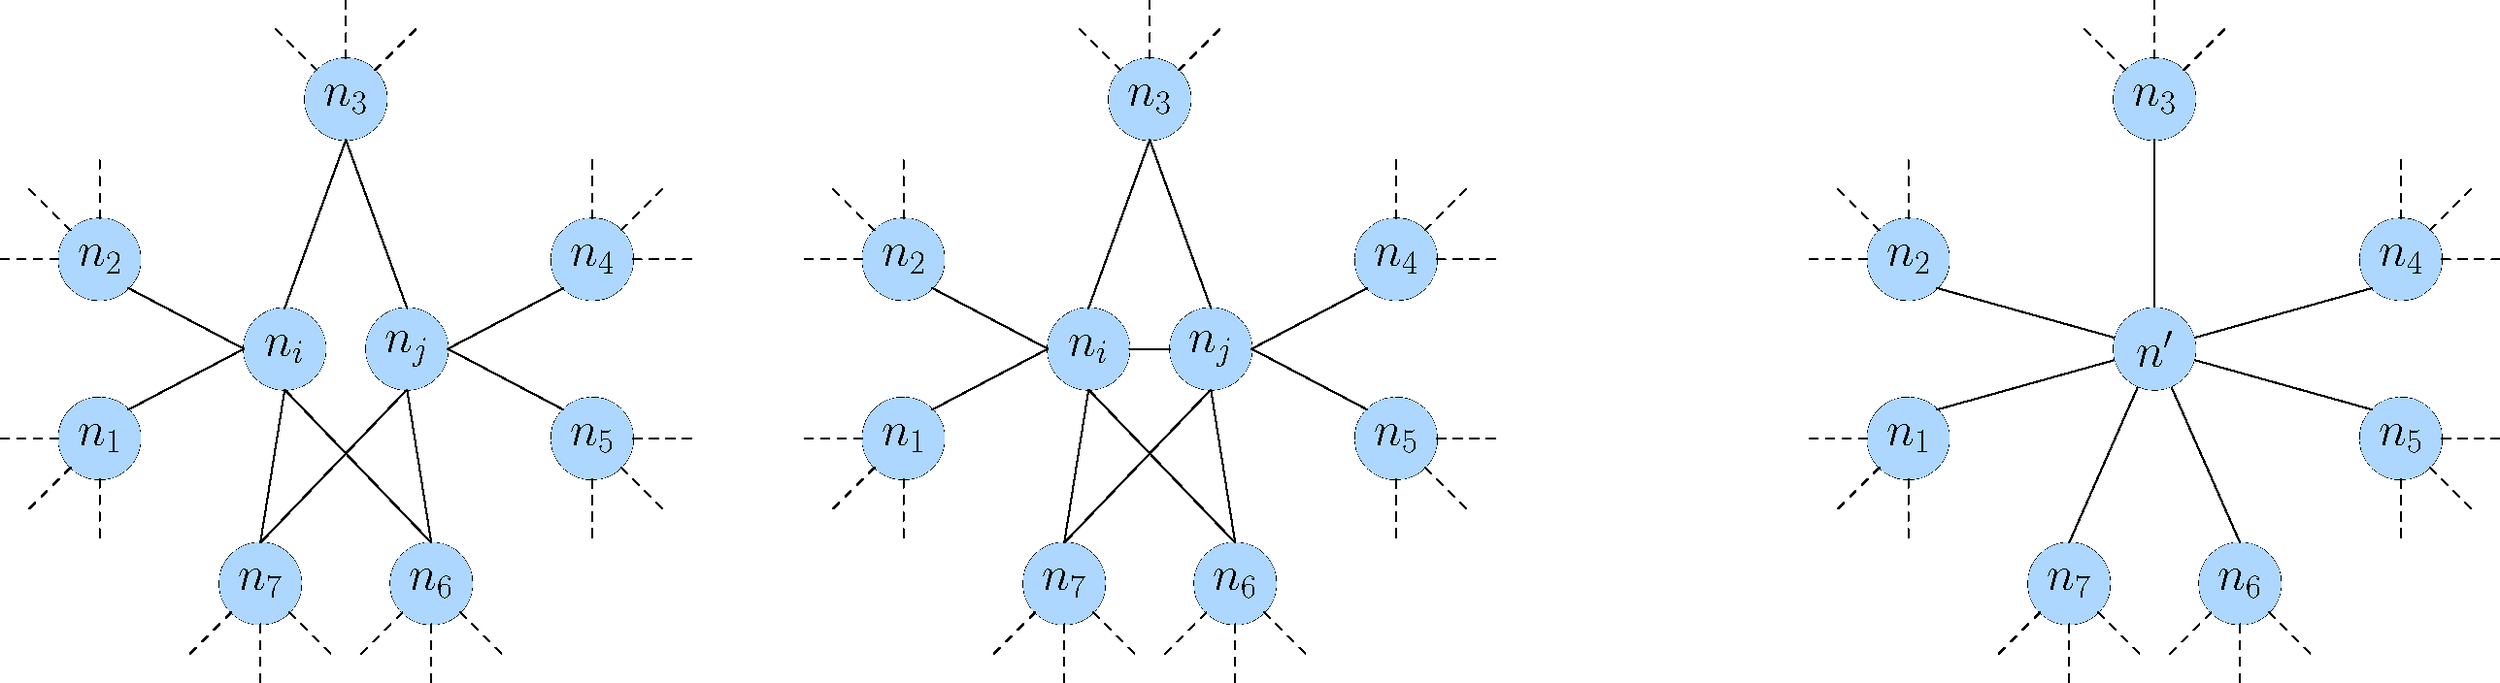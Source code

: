 size(40cm, 0);
unitsize(30, 0);
defaultpen(fontsize(24pt));


real rsize = 0.7;
real shiftUnit = 3;
pen fillblockpen = rgb(156,194,230);
pen notexistpen = dashed;

path getCirclePath(pair pos=(0,0))
{
    path pt_circle = circle(pos, rsize);
    return pt_circle;
}

picture labelNode(path pthNode, string s)
{
    picture pic;
    draw(pic, pthNode);
    fill(pic, pthNode, fillblockpen);
    pair ptCenter = midpoint(point(pthNode, 0)--point(pthNode, size(pthNode)-2));
    label(pic, s, ptCenter);
    return pic;
}

pair getCircleCenter(path pthCircle)
{
    pair ptCenter;
    ptCenter = midpoint(point(pthCircle, 0)--point(pthCircle, size(pthCircle)-2));
    return ptCenter;
}

pair getPointOfCircle(path circlePth, pair dir)
{
    pair ptDst;
    pair ptCenter = getCircleCenter(circlePth);
    //dot(ptCenter, darkblue);
    ptDst = intersectionpoint(circlePth, ptCenter--shift(ptCenter)*dir); 
    return ptDst;
}

picture drawLinesOutSpace(path circlePth, pair dir)
{
    picture pic;
//----------draw lines to out space
    pair ptMid = getPointOfCircle(circlePth, dir);
    pair ptLeft = getPointOfCircle(circlePth, rotate(45)*dir);
    pair ptRight = getPointOfCircle(circlePth, rotate(-45)*dir);

    // dot(ptNjL--ptNjM--ptNjR, red);

    draw(pic, ptMid--shift(ptMid)*dir, dashed);
    draw(pic, ptLeft--shift(ptLeft)*rotate(45)*dir, dashed);
    draw(pic, ptRight--shift(ptRight)*rotate(-45)*dir, dashed); 
    return pic;   
}

picture getNodes1Picture()
{
    picture pic;
    real xShiftUnit = 1*shiftUnit;
    real yshiftUnit = -1.1*shiftUnit;

    path ni = getCirclePath((-0.35xShiftUnit, 0));
    path nj = getCirclePath((0.35xShiftUnit, 0));
    picture niPic = labelNode(ni, "$n_i$");
    add(pic, niPic);
    picture njPic = labelNode(nj, "$n_j$");
    add(pic, njPic);

    path n1 = rotate(20)*shift(-1.5xShiftUnit, 0)*getCirclePath((0,0));
    path n2 = rotate(-20)*shift(-1.5xShiftUnit, 0)*getCirclePath((0,0));
    picture n1Pic = labelNode(n1, "$n_1$");
    add(pic, n1Pic);
    picture n2Pic = labelNode(n2, "$n_2$");
    add(pic, n2Pic);

    add(pic, drawLinesOutSpace(n1, SW));
    add(pic, drawLinesOutSpace(n2, NW));

    path n3;
    pair ptN3Center = shift(0, -1.3yshiftUnit)*midpoint(getCircleCenter(ni)--getCircleCenter(nj));
    n3 = getCirclePath(ptN3Center);
    picture n3Pic = labelNode(n3, "$n_3$");
    add(pic, n3Pic);
    add(pic, drawLinesOutSpace(n3, N));

    path n4 = rotate(20)*shift(1.5xShiftUnit, 0)*getCirclePath((0,0));
    path n5 = rotate(-20)*shift(1.5xShiftUnit, 0)*getCirclePath((0,0));
    picture n4Pic = labelNode(n4, "$n_4$");
    add(pic, n4Pic);
    picture n5Pic = labelNode(n5, "$n_5$");
    add(pic, n5Pic);
    add(pic, drawLinesOutSpace(n4, NE));
    add(pic, drawLinesOutSpace(n5, SE));

    path n6 = rotate(20)*shift(0, 1.3yshiftUnit)*getCirclePath((0,0));
    path n7 = rotate(-20)*shift(0, 1.3yshiftUnit)*getCirclePath((0,0));
    picture n6Pic = labelNode(n6, "$n_6$");
    add(pic, n6Pic);
    picture n7Pic = labelNode(n7, "$n_7$");
    add(pic, n7Pic);
    add(pic, drawLinesOutSpace(n6, S));
    add(pic, drawLinesOutSpace(n7, S));

    //draw lines between nodes
    pair ptN1 = getPointOfCircle(n1, NE);
    pair ptNiL = getPointOfCircle(ni, W);
    draw(pic, ptN1--ptNiL);

    pair ptN7 = getPointOfCircle(n7, N);
    pair ptNiD = getPointOfCircle(ni, S);
    draw(pic, ptN7--ptNiD);

    pair ptN2 = getPointOfCircle(n2, SE);
    draw(pic, ptN2--ptNiL);

    pair ptNiU = getPointOfCircle(ni, N);
    pair ptN3 = getPointOfCircle(n3, S);
    draw(pic, ptN3--ptNiU);

    pair ptNjU = getPointOfCircle(nj, N);
    draw(pic, ptN3--ptNjU);

    pair ptNjR = getPointOfCircle(nj, E);
    pair ptN4 = getPointOfCircle(n4, SW);
    draw(pic, ptN4--ptNjR);

    pair ptN5 = getPointOfCircle(n5, NW);
    draw(pic, ptN5--ptNjR);

    pair ptNjD = getPointOfCircle(nj, S);
    pair ptN6 = getPointOfCircle(n6, N);
    
    draw(pic, ptN6--ptNjD);
    draw(pic, ptN6--ptNiD);
    draw(pic, ptN7--ptNjD);



    return pic;
}


picture getNodes2Picture()
{
    picture pic;
    real xShiftUnit = 1*shiftUnit;
    real yshiftUnit = -1.1*shiftUnit;

    path ni = getCirclePath((-0.35xShiftUnit, 0));
    path nj = getCirclePath((0.35xShiftUnit, 0));
    picture niPic = labelNode(ni, "$n_i$");
    add(pic, niPic);
    picture njPic = labelNode(nj, "$n_j$");
    add(pic, njPic);

    path n1 = rotate(20)*shift(-1.5xShiftUnit, 0)*getCirclePath((0,0));
    path n2 = rotate(-20)*shift(-1.5xShiftUnit, 0)*getCirclePath((0,0));
    picture n1Pic = labelNode(n1, "$n_1$");
    add(pic, n1Pic);
    picture n2Pic = labelNode(n2, "$n_2$");
    add(pic, n2Pic);

    add(pic, drawLinesOutSpace(n1, SW));
    add(pic, drawLinesOutSpace(n2, NW));

    path n3;
    pair ptN3Center = shift(0, -1.3yshiftUnit)*midpoint(getCircleCenter(ni)--getCircleCenter(nj));
    n3 = getCirclePath(ptN3Center);
    picture n3Pic = labelNode(n3, "$n_3$");
    add(pic, n3Pic);
    add(pic, drawLinesOutSpace(n3, N));

    path n4 = rotate(20)*shift(1.5xShiftUnit, 0)*getCirclePath((0,0));
    path n5 = rotate(-20)*shift(1.5xShiftUnit, 0)*getCirclePath((0,0));
    picture n4Pic = labelNode(n4, "$n_4$");
    add(pic, n4Pic);
    picture n5Pic = labelNode(n5, "$n_5$");
    add(pic, n5Pic);
    add(pic, drawLinesOutSpace(n4, NE));
    add(pic, drawLinesOutSpace(n5, SE));

    path n6 = rotate(20)*shift(0, 1.3yshiftUnit)*getCirclePath((0,0));
    path n7 = rotate(-20)*shift(0, 1.3yshiftUnit)*getCirclePath((0,0));
    picture n6Pic = labelNode(n6, "$n_6$");
    add(pic, n6Pic);
    picture n7Pic = labelNode(n7, "$n_7$");
    add(pic, n7Pic);
    add(pic, drawLinesOutSpace(n6, S));
    add(pic, drawLinesOutSpace(n7, S));

    //draw lines between nodes
    pair ptNiR = getPointOfCircle(ni, E);
    pair ptNjL = getPointOfCircle(nj , W);
    draw(pic, ptNiR--ptNjL);

    pair ptN1 = getPointOfCircle(n1, NE);
    pair ptNiL = getPointOfCircle(ni, W);
    draw(pic, ptN1--ptNiL);

    pair ptN7 = getPointOfCircle(n7, N);
    pair ptNiD = getPointOfCircle(ni, S);
    draw(pic, ptN7--ptNiD);

    pair ptN2 = getPointOfCircle(n2, SE);
    draw(pic, ptN2--ptNiL);

    pair ptNiU = getPointOfCircle(ni, N);
    pair ptN3 = getPointOfCircle(n3, S);
    draw(pic, ptN3--ptNiU);

    pair ptNjU = getPointOfCircle(nj, N);
    draw(pic, ptN3--ptNjU);

    pair ptNjR = getPointOfCircle(nj, E);
    pair ptN4 = getPointOfCircle(n4, SW);
    draw(pic, ptN4--ptNjR);

    pair ptN5 = getPointOfCircle(n5, NW);
    draw(pic, ptN5--ptNjR);

    pair ptNjD = getPointOfCircle(nj, S);
    pair ptN6 = getPointOfCircle(n6, N);
    
    draw(pic, ptN6--ptNjD);
    draw(pic, ptN6--ptNiD);
    draw(pic, ptN7--ptNjD);

    return pic;
}

picture getNodes3Picture()
{
    picture pic;
    real xShiftUnit = 1*shiftUnit;
    real yshiftUnit = -1.1*shiftUnit;

    path nPrime = getCirclePath((0, 0));

    path n1 = rotate(20)*shift(-1.5xShiftUnit, 0)*getCirclePath((0,0));
    path n2 = rotate(-20)*shift(-1.5xShiftUnit, 0)*getCirclePath((0,0));
    picture n1Pic = labelNode(n1, "$n_1$");
    add(pic, n1Pic);
    picture n2Pic = labelNode(n2, "$n_2$");
    add(pic, n2Pic);

    add(pic, drawLinesOutSpace(n1, SW));
    add(pic, drawLinesOutSpace(n2, NW));

    path n3;
    pair ptN3Center = shift(0, -1.3yshiftUnit)*midpoint(getCircleCenter(nPrime));
    n3 = getCirclePath(ptN3Center);
    picture n3Pic = labelNode(n3, "$n_3$");
    add(pic, n3Pic);
    add(pic, drawLinesOutSpace(n3, N));

    path n4 = rotate(20)*shift(1.5xShiftUnit, 0)*getCirclePath((0,0));
    path n5 = rotate(-20)*shift(1.5xShiftUnit, 0)*getCirclePath((0,0));
    picture n4Pic = labelNode(n4, "$n_4$");
    add(pic, n4Pic);
    picture n5Pic = labelNode(n5, "$n_5$");
    add(pic, n5Pic);
    add(pic, drawLinesOutSpace(n4, NE));
    add(pic, drawLinesOutSpace(n5, SE));

    path n6 = rotate(20)*shift(0, 1.3yshiftUnit)*getCirclePath((0,0));
    path n7 = rotate(-20)*shift(0, 1.3yshiftUnit)*getCirclePath((0,0));
    picture n6Pic = labelNode(n6, "$n_6$");
    add(pic, n6Pic);
    picture n7Pic = labelNode(n7, "$n_7$");
    add(pic, n7Pic);
    add(pic, drawLinesOutSpace(n6, S));
    add(pic, drawLinesOutSpace(n7, S));

    //draw lines between nodes
    pair nPrimeCenter = getCircleCenter(nPrime);

    pair ptN1 = getPointOfCircle(n1, NE);
    draw(pic, ptN1--nPrimeCenter);

    pair ptN7 = getPointOfCircle(n7, N);
    draw(pic, ptN7--nPrimeCenter);

    pair ptN2 = getPointOfCircle(n2, SE);
    draw(pic, ptN2--nPrimeCenter);

    pair ptN3 = getPointOfCircle(n3, S);
    draw(pic, ptN3--nPrimeCenter);

    draw(pic, ptN3--nPrimeCenter);

    pair ptN4 = getPointOfCircle(n4, SW);
    draw(pic, ptN4--nPrimeCenter);

    pair ptN5 = getPointOfCircle(n5, NW);
    draw(pic, ptN5--nPrimeCenter);

    pair ptN6 = getPointOfCircle(n6, N);
    
    draw(pic, ptN6--nPrimeCenter);
    draw(pic, ptN7--nPrimeCenter);

    picture nPrimePic = labelNode(nPrime, "$n^{\prime}$");
    add(pic, nPrimePic);
    return pic;
}

real picShiftUnit = 2.3shiftUnit;
picture nodes1Pic = shift(-picShiftUnit, 0)*getNodes1Picture();
add(nodes1Pic);
picture nodes2Pic = shift(picShiftUnit, 0)*getNodes2Picture();
add(nodes2Pic);
picture nodes3Pic = shift(3.5picShiftUnit, 0)*getNodes3Picture();
add(nodes3Pic);